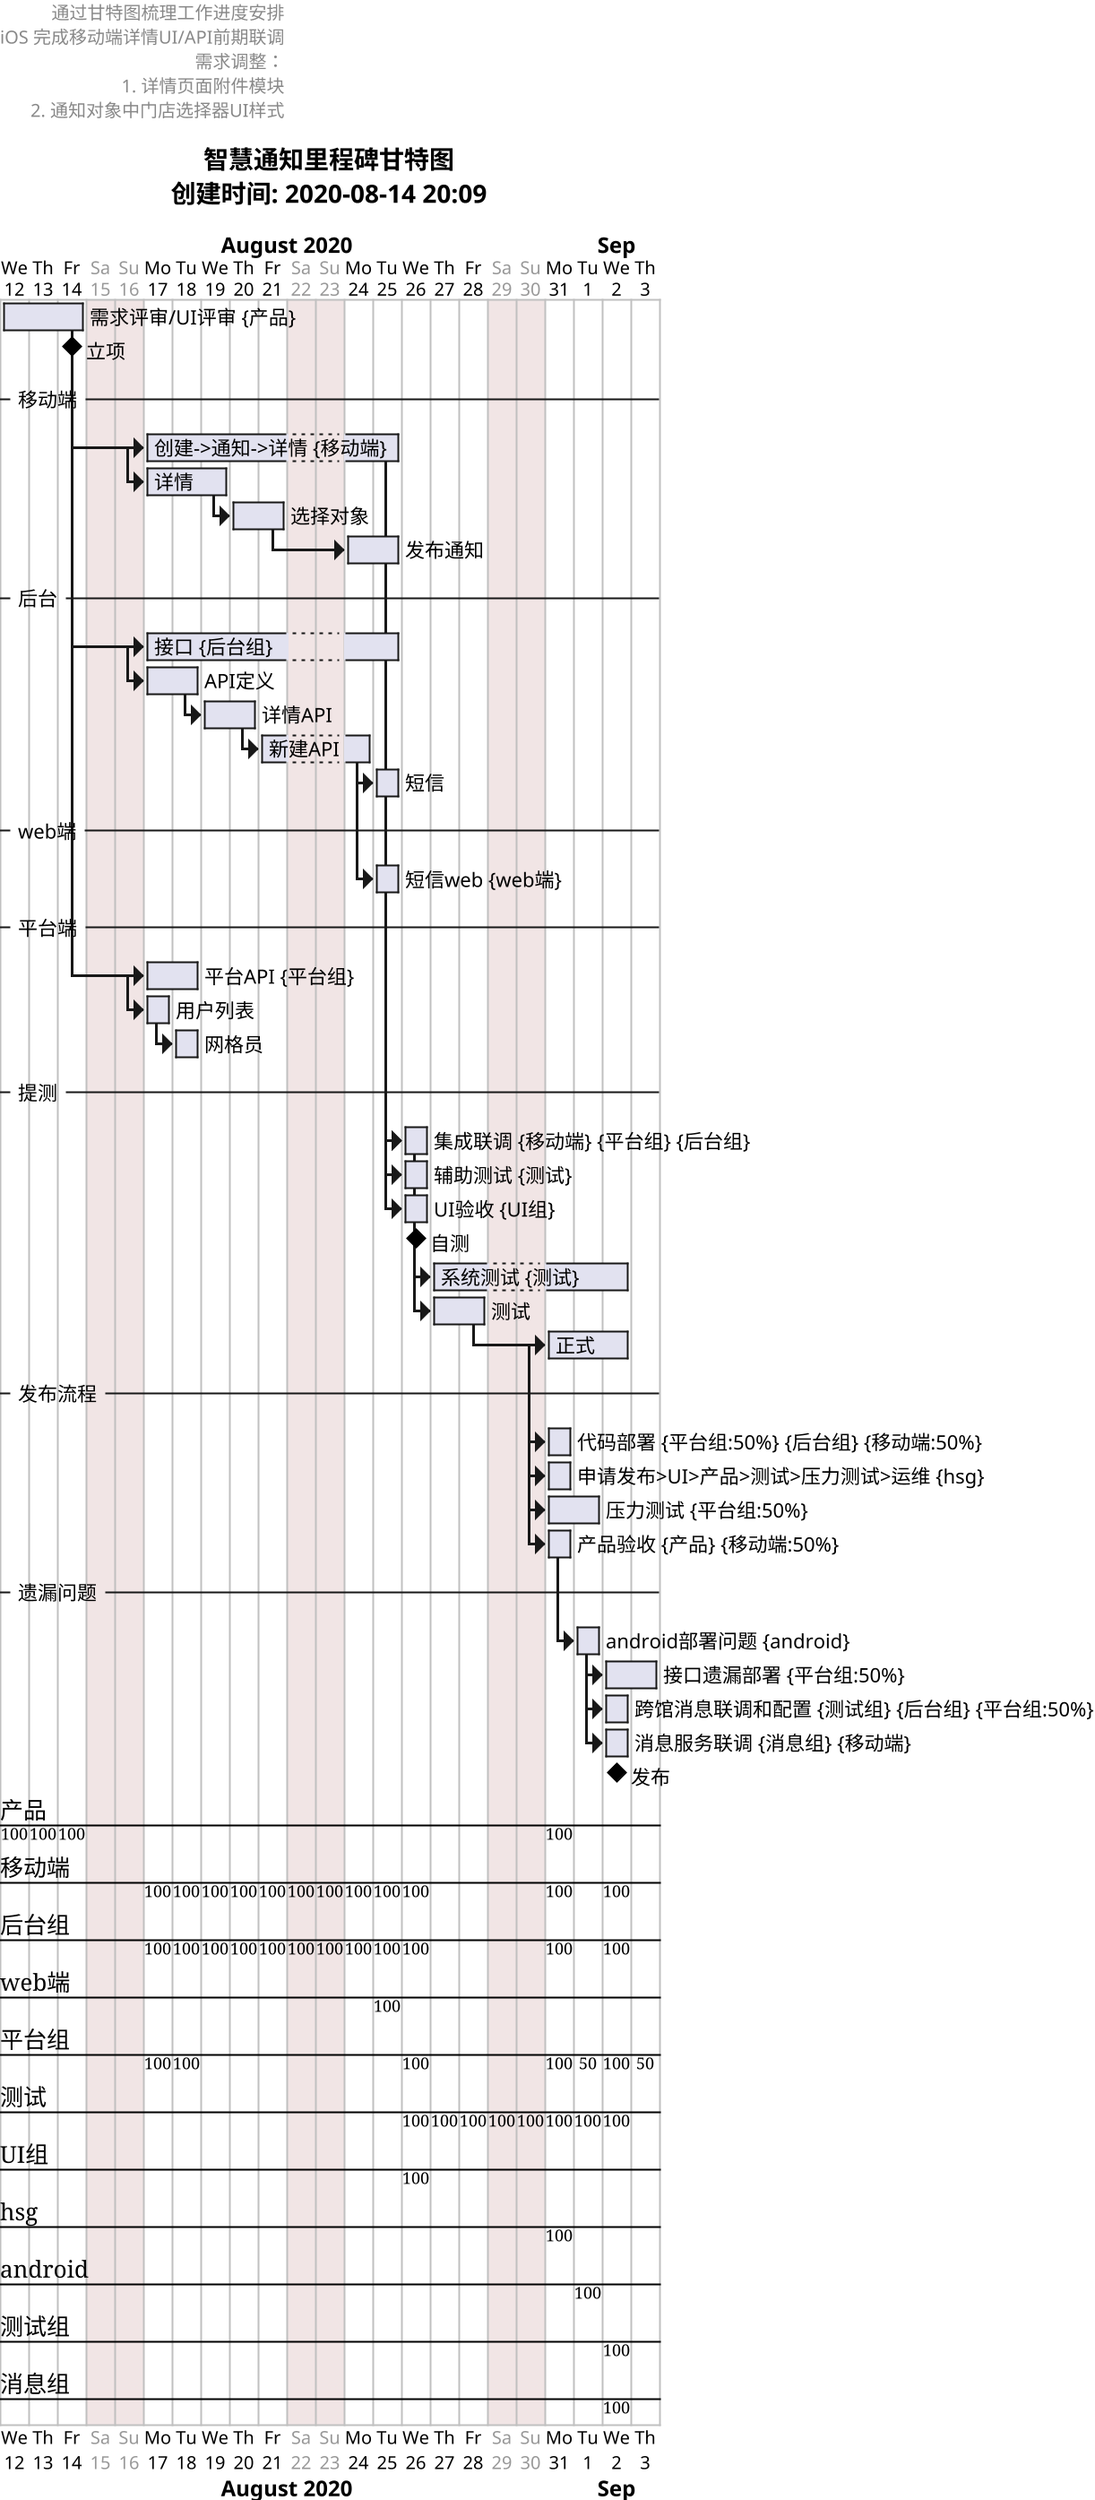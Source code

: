 @startuml
'新建甘特图
@startgantt
scale 2
page 1x1
title
        智慧通知里程碑甘特图
        创建时间: 2020-08-14 20:09
        endtitle
        left header
                通过甘特图梳理工作进度安排
                iOS 完成移动端详情UI/API前期联调
                需求调整：
                1. 详情页面附件模块
                2. 通知对象中门店选择器UI样式
        endheader
        project starts 2020-08-12
        Sunday are closed
        Saturday are closed
        [需求评审/UI评审] as [design] on {产品:100%} lasts 3 days
        [立项] happens at [design]'s end
        --移动端--
        then [创建->通知->详情] as [develop] on {移动端:100%} lasts 7 days
        [详情] as [detail] lasts 3 days
        [detail] starts at [develop]'s start
        then [选择对象] lasts 2 days
        then [发布通知]  lasts 2 days
        '前端进度
        [develop] is 100% completed

        --后台--
        [接口] as [api] on {后台组} lasts 7 days
        [API定义] as [define] lasts 2 days
        [详情API] as [detailAPi] lasts 2 days
        [新建API] as [newAPI] lasts 2 days
        [短信] as [duanxin] lasts 1 days
        '接口进度
        [api] is 100% completed

        --web端--
        [短信web] as [dxweb] on {web端} lasts 1 days
        --平台端--
        [平台API] as [pt] on {平台组} lasts 2 days
        [用户列表] as [guser] lasts 1 days
        [网格员] as [wguser] lasts 1 days
        '接口进度
        [pt] is 100% completed

        '关系
        design --> pt
        [guser] starts at [pt]'s start
        guser --> wguser

        design --> api
        [define] starts at [api]'s start
        define --> detailAPi
        detailAPi --> newAPI
        newAPI --> duanxin
        [dxweb] starts at [duanxin]'s start

        --提测--
        [集成联调] as [lt2] on {移动端:100%} {平台组} {后台组} lasts 1 days
        [辅助测试] as [fuzhutest] on {测试} lasts 1 days
        [UI验收] as [UIcheck] on {UI组} lasts 1 days
        [fuzhutest] starts at [develop]'s end
        [UIcheck] starts at [develop]'s end
        [lt2] starts at [develop]'s end
        [lt2] starts at [api]'s end
        [自测] happens at [lt2]'s end
        [系统测试] as [test] on {测试:100%} lasts 5 days
        [test] starts at [lt2]'s end
        [测试] as [first] lasts 2 days
        [first] starts at [test]'s start
        then [正式] lasts 3 days
        --发布流程--
        [代码部署] as [deloymaster] on {平台组:50%} {后台组} {移动端:50%} lasts 1 days
        [申请发布>UI>产品>测试>压力测试>运维] as [deloyreq] on {hsg} lasts 1 days
        [压力测试] as [yltest] on {平台组:50%} lasts 1 days
        [产品验收] as [product] on {产品} {移动端:50%} lasts 1 days
        --遗漏问题--
        [android部署问题] as [androidbug] on {android} lasts 1 days
        [接口遗漏部署] as [apideloy] on {平台组:50%} lasts 1 days
        [跨馆消息联调和配置] as [childstore] on {测试组} {后台组} {平台组:50%} lasts 1 days
        [消息服务联调] as [notfiyserver] on {消息组} {移动端} lasts 1 days



        [deloymaster] starts at [正式]'s start
        [deloyreq] starts at [正式]'s start
        [product] starts at [正式]'s start
        [yltest] starts at [正式]'s start
        product --> androidbug
        androidbug --> apideloy
        androidbug --> childstore
        androidbug --> notfiyserver
        [发布] happens at [正式]'s end


        [deloymaster] is 100% completed
        [deloyreq] is 100% completed
        [yltest] is 100% completed

        [first] is 100% completed
        @endgantt
@enduml
